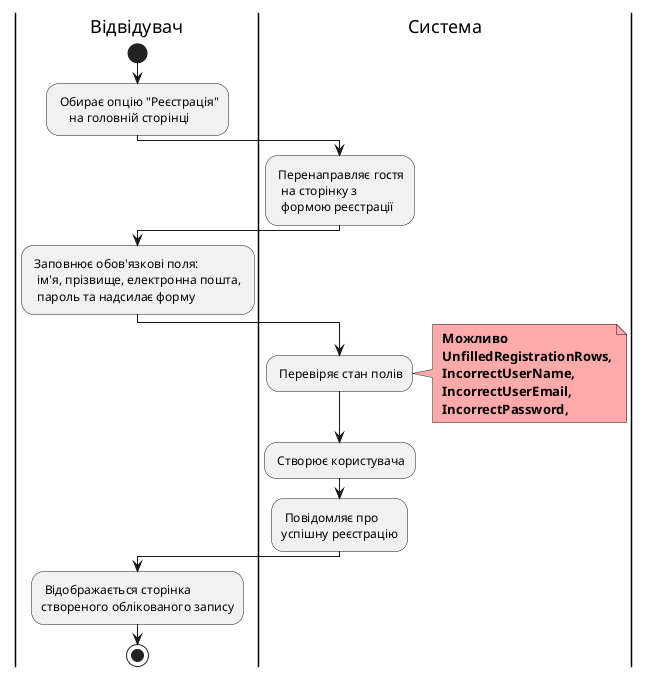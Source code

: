 <center style="
    border-radius:4px;
    border: 1px solid #cfd7e6;
    box-shadow: 0 1px 3px 0 rgba(89,105,129,.05), 0 1px 1px 0 rgba(0,0,0,.025);
    padding: 1em;"
    >


@startuml

    |Відвідувач|
        start
        : Обирає опцію "Реєстрація" 
            на головній сторінці;
    |Система|
        : Перенаправляє гостя 
          на сторінку з 
          формою реєстрації;
    |Відвідувач|
        : Заповнює обов'язкові поля:
          ім'я, прізвище, електронна пошта, 
          пароль та надсилає форму;
    |Система|
        : Перевіряє стан полів;
        note right #ffaaaa
        <b> Можливо
        <b> UnfilledRegistrationRows,
        <b> IncorrectUserName,
        <b> IncorrectUserEmail,
        <b> IncorrectPassword,
        end note
        
        : Створює користувача;
        : Повідомляє про 
        успішну реєстрацію;
    |Відвідувач|
        : Відображається сторінка 
        створеного облікованого запису;
        stop;

@enduml



</center>
